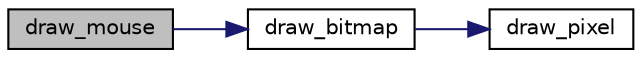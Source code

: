digraph "draw_mouse"
{
 // LATEX_PDF_SIZE
  edge [fontname="Helvetica",fontsize="10",labelfontname="Helvetica",labelfontsize="10"];
  node [fontname="Helvetica",fontsize="10",shape=record];
  rankdir="LR";
  Node1 [label="draw_mouse",height=0.2,width=0.4,color="black", fillcolor="grey75", style="filled", fontcolor="black",tooltip="Draws the mouse."];
  Node1 -> Node2 [color="midnightblue",fontsize="10",style="solid"];
  Node2 [label="draw_bitmap",height=0.2,width=0.4,color="black", fillcolor="white", style="filled",URL="$video_8c.html#a3597226a5796abf71ed931b4bf88bcc9",tooltip="Draws a sprite in the specified coordinates."];
  Node2 -> Node3 [color="midnightblue",fontsize="10",style="solid"];
  Node3 [label="draw_pixel",height=0.2,width=0.4,color="black", fillcolor="white", style="filled",URL="$video_8c.html#aa75d96618132cccec2c977ae043d31fe",tooltip="Draws a pixel in the specified coordinates with the specified color."];
}
